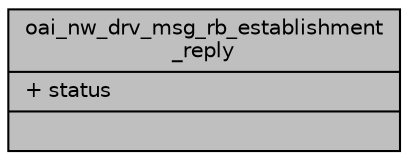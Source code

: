 digraph "oai_nw_drv_msg_rb_establishment_reply"
{
 // LATEX_PDF_SIZE
  edge [fontname="Helvetica",fontsize="10",labelfontname="Helvetica",labelfontsize="10"];
  node [fontname="Helvetica",fontsize="10",shape=record];
  Node1 [label="{oai_nw_drv_msg_rb_establishment\l_reply\n|+ status\l|}",height=0.2,width=0.4,color="black", fillcolor="grey75", style="filled", fontcolor="black",tooltip=" "];
}

